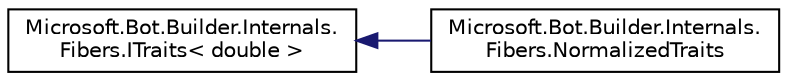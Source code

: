 digraph "Graphical Class Hierarchy"
{
  edge [fontname="Helvetica",fontsize="10",labelfontname="Helvetica",labelfontsize="10"];
  node [fontname="Helvetica",fontsize="10",shape=record];
  rankdir="LR";
  Node1 [label="Microsoft.Bot.Builder.Internals.\lFibers.ITraits\< double \>",height=0.2,width=0.4,color="black", fillcolor="white", style="filled",URL="$dd/d6d/interface_microsoft_1_1_bot_1_1_builder_1_1_internals_1_1_fibers_1_1_i_traits.html"];
  Node1 -> Node2 [dir="back",color="midnightblue",fontsize="10",style="solid",fontname="Helvetica"];
  Node2 [label="Microsoft.Bot.Builder.Internals.\lFibers.NormalizedTraits",height=0.2,width=0.4,color="black", fillcolor="white", style="filled",URL="$d0/d39/class_microsoft_1_1_bot_1_1_builder_1_1_internals_1_1_fibers_1_1_normalized_traits.html"];
}
